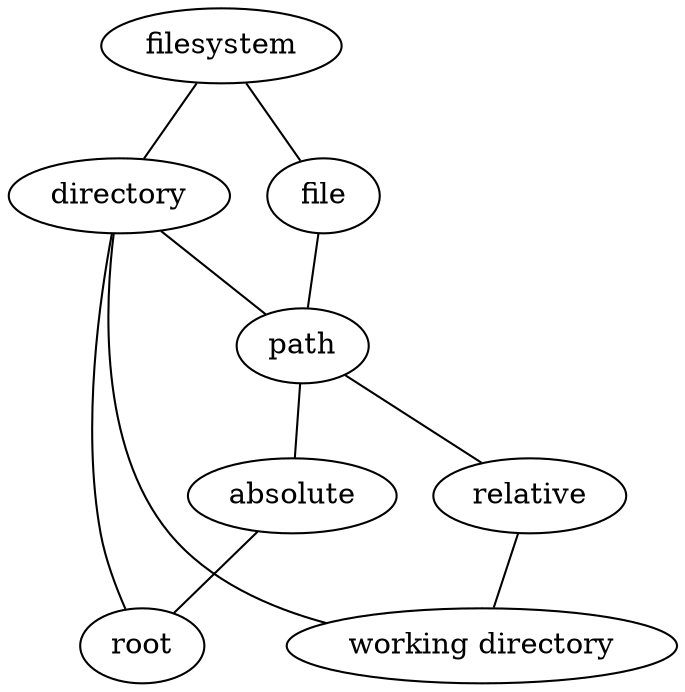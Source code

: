 graph g{
  filesystem -- directory;
  filesystem -- file;
  directory -- path;
  file -- path;
  directory -- root;
  path -- absolute;
  path -- relative;
  absolute -- root;
  relative -- "working directory";
  directory -- "working directory";
}